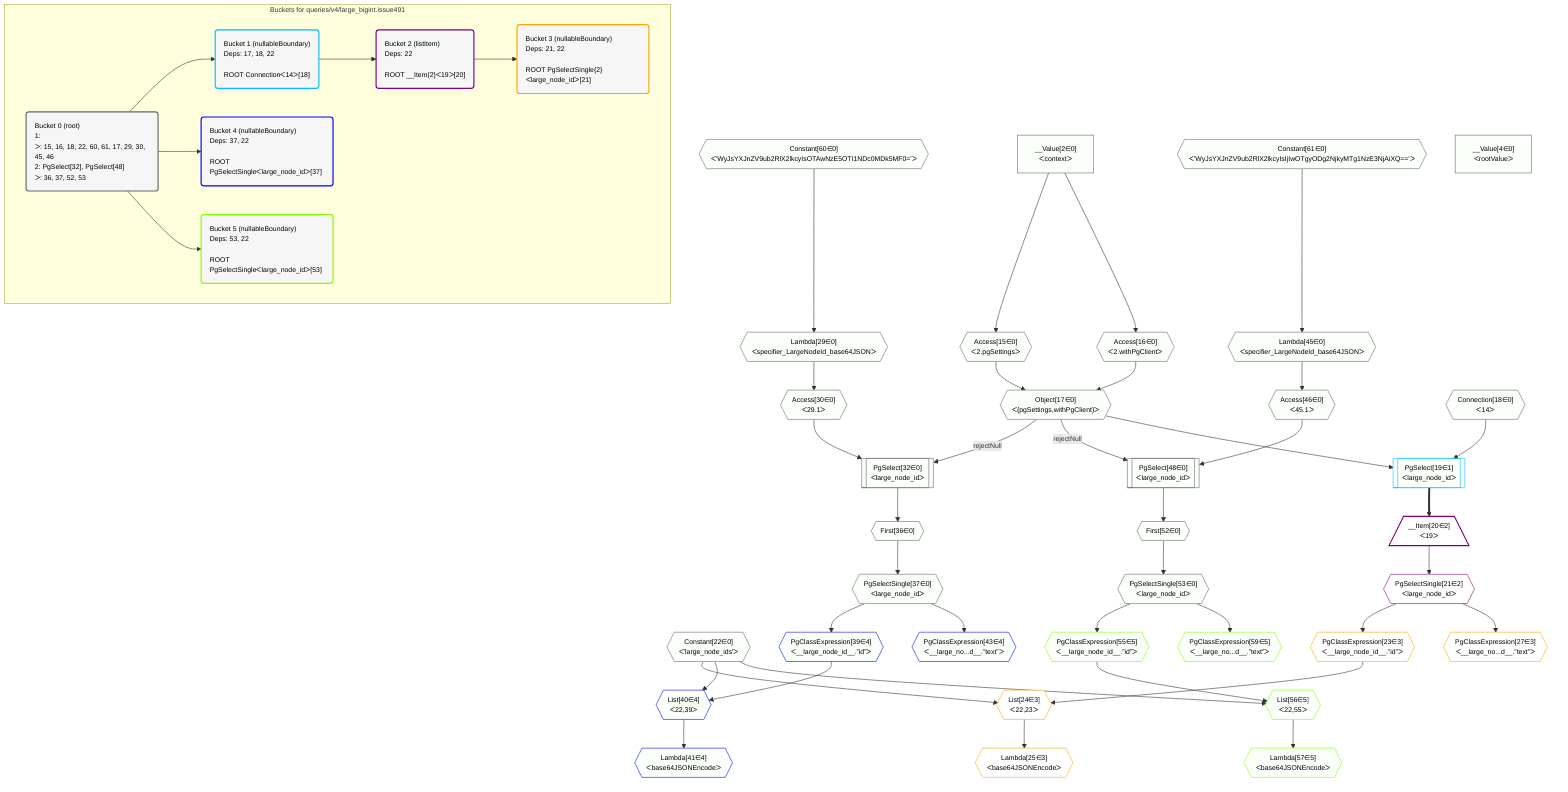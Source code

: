 %%{init: {'themeVariables': { 'fontSize': '12px'}}}%%
graph TD
    classDef path fill:#eee,stroke:#000,color:#000
    classDef plan fill:#fff,stroke-width:1px,color:#000
    classDef itemplan fill:#fff,stroke-width:2px,color:#000
    classDef unbatchedplan fill:#dff,stroke-width:1px,color:#000
    classDef sideeffectplan fill:#fcc,stroke-width:2px,color:#000
    classDef bucket fill:#f6f6f6,color:#000,stroke-width:2px,text-align:left


    %% plan dependencies
    Object17{{"Object[17∈0]<br />ᐸ{pgSettings,withPgClient}ᐳ"}}:::plan
    Access15{{"Access[15∈0]<br />ᐸ2.pgSettingsᐳ"}}:::plan
    Access16{{"Access[16∈0]<br />ᐸ2.withPgClientᐳ"}}:::plan
    Access15 & Access16 --> Object17
    PgSelect32[["PgSelect[32∈0]<br />ᐸlarge_node_idᐳ"]]:::plan
    Access30{{"Access[30∈0]<br />ᐸ29.1ᐳ"}}:::plan
    Object17 -->|rejectNull| PgSelect32
    Access30 --> PgSelect32
    PgSelect48[["PgSelect[48∈0]<br />ᐸlarge_node_idᐳ"]]:::plan
    Access46{{"Access[46∈0]<br />ᐸ45.1ᐳ"}}:::plan
    Object17 -->|rejectNull| PgSelect48
    Access46 --> PgSelect48
    __Value2["__Value[2∈0]<br />ᐸcontextᐳ"]:::plan
    __Value2 --> Access15
    __Value2 --> Access16
    Lambda29{{"Lambda[29∈0]<br />ᐸspecifier_LargeNodeId_base64JSONᐳ"}}:::plan
    Constant60{{"Constant[60∈0]<br />ᐸ'WyJsYXJnZV9ub2RlX2lkcyIsOTAwNzE5OTI1NDc0MDk5MF0='ᐳ"}}:::plan
    Constant60 --> Lambda29
    Lambda29 --> Access30
    First36{{"First[36∈0]"}}:::plan
    PgSelect32 --> First36
    PgSelectSingle37{{"PgSelectSingle[37∈0]<br />ᐸlarge_node_idᐳ"}}:::plan
    First36 --> PgSelectSingle37
    Lambda45{{"Lambda[45∈0]<br />ᐸspecifier_LargeNodeId_base64JSONᐳ"}}:::plan
    Constant61{{"Constant[61∈0]<br />ᐸ'WyJsYXJnZV9ub2RlX2lkcyIsIjIwOTgyODg2NjkyMTg1NzE3NjAiXQ=='ᐳ"}}:::plan
    Constant61 --> Lambda45
    Lambda45 --> Access46
    First52{{"First[52∈0]"}}:::plan
    PgSelect48 --> First52
    PgSelectSingle53{{"PgSelectSingle[53∈0]<br />ᐸlarge_node_idᐳ"}}:::plan
    First52 --> PgSelectSingle53
    __Value4["__Value[4∈0]<br />ᐸrootValueᐳ"]:::plan
    Connection18{{"Connection[18∈0]<br />ᐸ14ᐳ"}}:::plan
    Constant22{{"Constant[22∈0]<br />ᐸ'large_node_ids'ᐳ"}}:::plan
    PgSelect19[["PgSelect[19∈1]<br />ᐸlarge_node_idᐳ"]]:::plan
    Object17 & Connection18 --> PgSelect19
    __Item20[/"__Item[20∈2]<br />ᐸ19ᐳ"\]:::itemplan
    PgSelect19 ==> __Item20
    PgSelectSingle21{{"PgSelectSingle[21∈2]<br />ᐸlarge_node_idᐳ"}}:::plan
    __Item20 --> PgSelectSingle21
    List24{{"List[24∈3]<br />ᐸ22,23ᐳ"}}:::plan
    PgClassExpression23{{"PgClassExpression[23∈3]<br />ᐸ__large_node_id__.”id”ᐳ"}}:::plan
    Constant22 & PgClassExpression23 --> List24
    PgSelectSingle21 --> PgClassExpression23
    Lambda25{{"Lambda[25∈3]<br />ᐸbase64JSONEncodeᐳ"}}:::plan
    List24 --> Lambda25
    PgClassExpression27{{"PgClassExpression[27∈3]<br />ᐸ__large_no...d__.”text”ᐳ"}}:::plan
    PgSelectSingle21 --> PgClassExpression27
    List40{{"List[40∈4]<br />ᐸ22,39ᐳ"}}:::plan
    PgClassExpression39{{"PgClassExpression[39∈4]<br />ᐸ__large_node_id__.”id”ᐳ"}}:::plan
    Constant22 & PgClassExpression39 --> List40
    PgSelectSingle37 --> PgClassExpression39
    Lambda41{{"Lambda[41∈4]<br />ᐸbase64JSONEncodeᐳ"}}:::plan
    List40 --> Lambda41
    PgClassExpression43{{"PgClassExpression[43∈4]<br />ᐸ__large_no...d__.”text”ᐳ"}}:::plan
    PgSelectSingle37 --> PgClassExpression43
    List56{{"List[56∈5]<br />ᐸ22,55ᐳ"}}:::plan
    PgClassExpression55{{"PgClassExpression[55∈5]<br />ᐸ__large_node_id__.”id”ᐳ"}}:::plan
    Constant22 & PgClassExpression55 --> List56
    PgSelectSingle53 --> PgClassExpression55
    Lambda57{{"Lambda[57∈5]<br />ᐸbase64JSONEncodeᐳ"}}:::plan
    List56 --> Lambda57
    PgClassExpression59{{"PgClassExpression[59∈5]<br />ᐸ__large_no...d__.”text”ᐳ"}}:::plan
    PgSelectSingle53 --> PgClassExpression59

    %% define steps

    subgraph "Buckets for queries/v4/large_bigint.issue491"
    Bucket0("Bucket 0 (root)<br />1: <br />ᐳ: 15, 16, 18, 22, 60, 61, 17, 29, 30, 45, 46<br />2: PgSelect[32], PgSelect[48]<br />ᐳ: 36, 37, 52, 53"):::bucket
    classDef bucket0 stroke:#696969
    class Bucket0,__Value2,__Value4,Access15,Access16,Object17,Connection18,Constant22,Lambda29,Access30,PgSelect32,First36,PgSelectSingle37,Lambda45,Access46,PgSelect48,First52,PgSelectSingle53,Constant60,Constant61 bucket0
    Bucket1("Bucket 1 (nullableBoundary)<br />Deps: 17, 18, 22<br /><br />ROOT Connectionᐸ14ᐳ[18]"):::bucket
    classDef bucket1 stroke:#00bfff
    class Bucket1,PgSelect19 bucket1
    Bucket2("Bucket 2 (listItem)<br />Deps: 22<br /><br />ROOT __Item{2}ᐸ19ᐳ[20]"):::bucket
    classDef bucket2 stroke:#7f007f
    class Bucket2,__Item20,PgSelectSingle21 bucket2
    Bucket3("Bucket 3 (nullableBoundary)<br />Deps: 21, 22<br /><br />ROOT PgSelectSingle{2}ᐸlarge_node_idᐳ[21]"):::bucket
    classDef bucket3 stroke:#ffa500
    class Bucket3,PgClassExpression23,List24,Lambda25,PgClassExpression27 bucket3
    Bucket4("Bucket 4 (nullableBoundary)<br />Deps: 37, 22<br /><br />ROOT PgSelectSingleᐸlarge_node_idᐳ[37]"):::bucket
    classDef bucket4 stroke:#0000ff
    class Bucket4,PgClassExpression39,List40,Lambda41,PgClassExpression43 bucket4
    Bucket5("Bucket 5 (nullableBoundary)<br />Deps: 53, 22<br /><br />ROOT PgSelectSingleᐸlarge_node_idᐳ[53]"):::bucket
    classDef bucket5 stroke:#7fff00
    class Bucket5,PgClassExpression55,List56,Lambda57,PgClassExpression59 bucket5
    Bucket0 --> Bucket1 & Bucket4 & Bucket5
    Bucket1 --> Bucket2
    Bucket2 --> Bucket3
    classDef unary fill:#fafffa,borderWidth:8px
    class Object17,PgSelect32,PgSelect48,Access15,Access16,Lambda29,Access30,First36,PgSelectSingle37,Lambda45,Access46,First52,PgSelectSingle53,__Value2,__Value4,Connection18,Constant22,Constant60,Constant61,PgSelect19,List40,PgClassExpression39,Lambda41,PgClassExpression43,List56,PgClassExpression55,Lambda57,PgClassExpression59 unary
    end